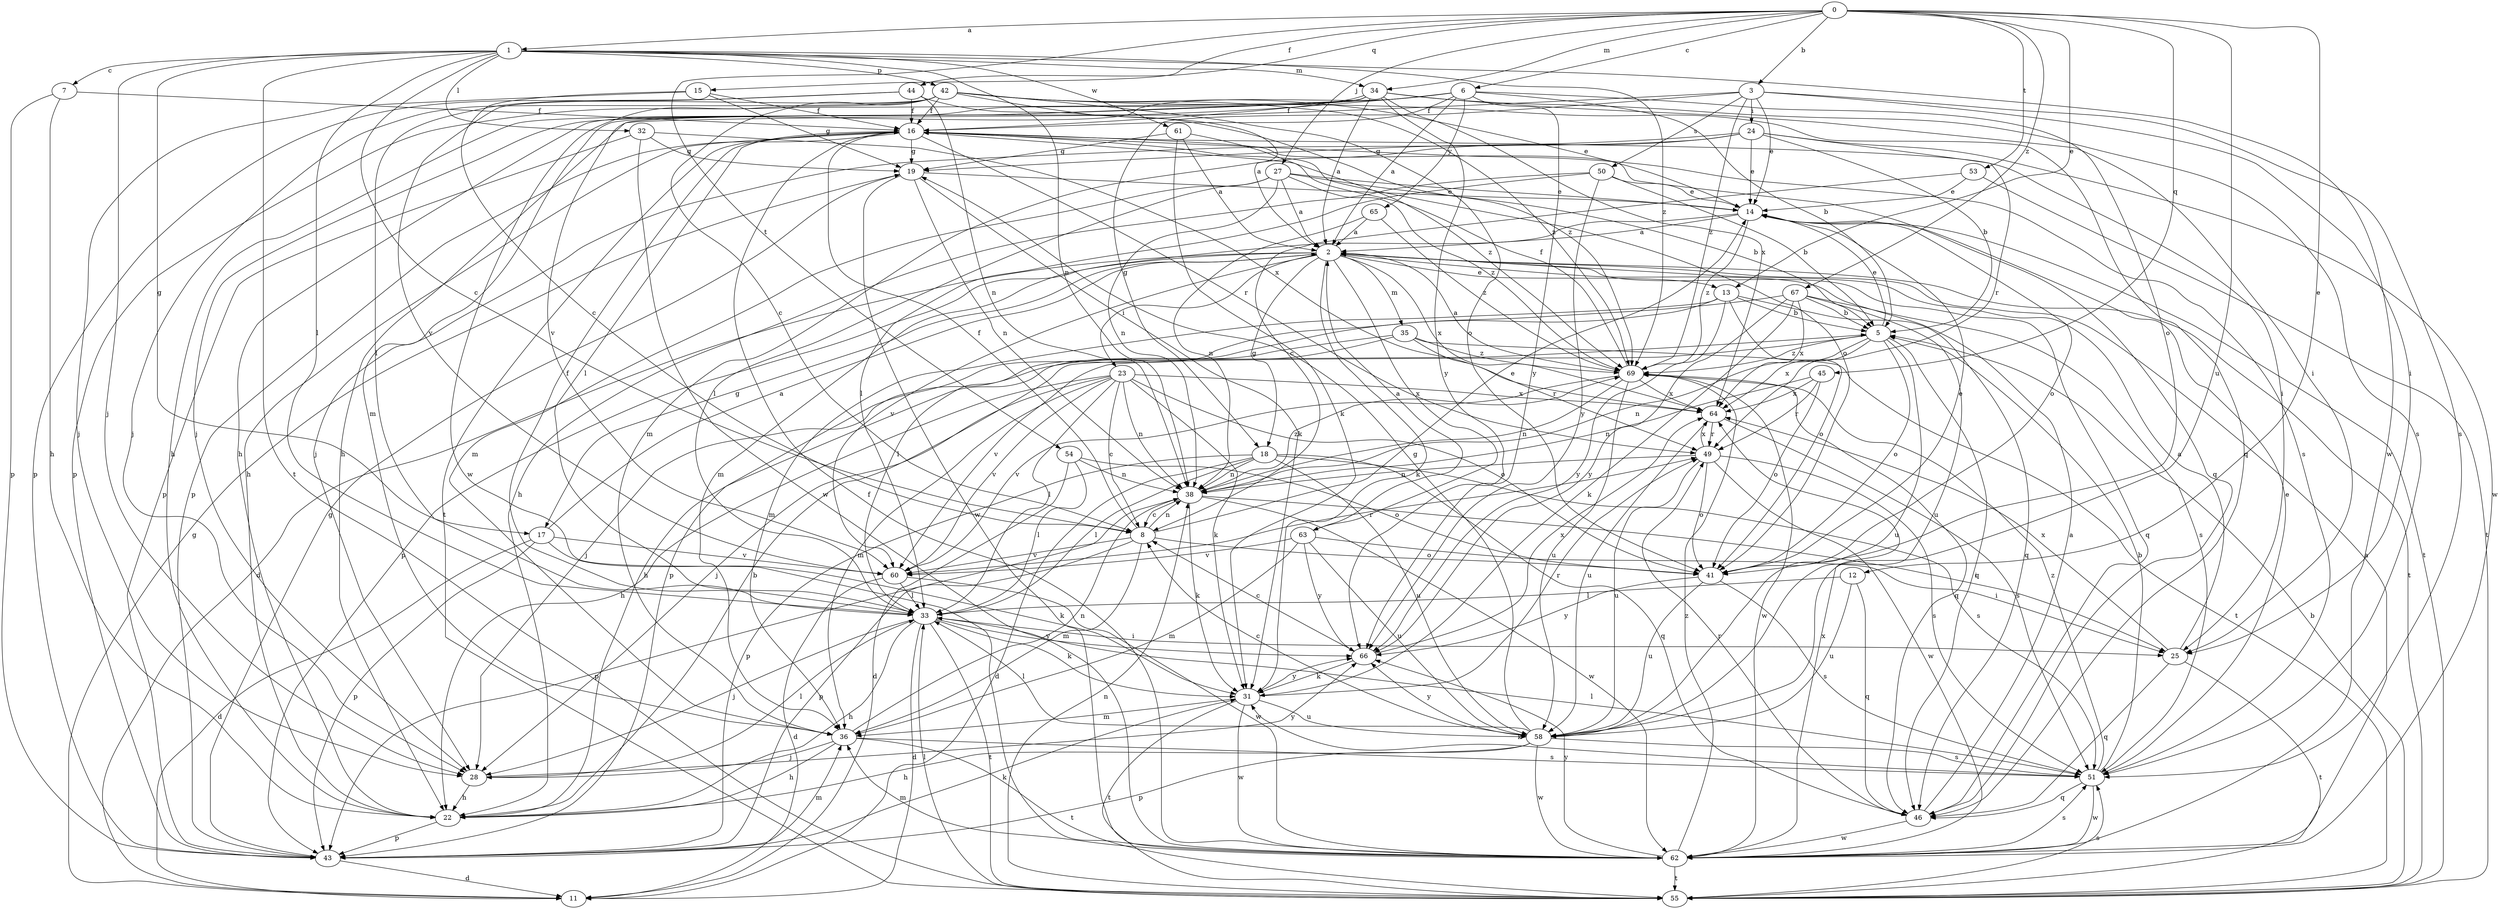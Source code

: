 strict digraph  {
0;
1;
2;
3;
5;
6;
7;
8;
11;
12;
13;
14;
15;
16;
17;
18;
19;
22;
23;
24;
25;
27;
28;
31;
32;
33;
34;
35;
36;
38;
41;
42;
43;
44;
45;
46;
49;
50;
51;
53;
54;
55;
58;
60;
61;
62;
63;
64;
65;
66;
67;
69;
0 -> 1  [label=a];
0 -> 3  [label=b];
0 -> 6  [label=c];
0 -> 12  [label=e];
0 -> 13  [label=e];
0 -> 15  [label=f];
0 -> 27  [label=j];
0 -> 34  [label=m];
0 -> 44  [label=q];
0 -> 45  [label=q];
0 -> 53  [label=t];
0 -> 54  [label=t];
0 -> 58  [label=u];
0 -> 67  [label=z];
1 -> 7  [label=c];
1 -> 8  [label=c];
1 -> 17  [label=g];
1 -> 28  [label=j];
1 -> 32  [label=l];
1 -> 33  [label=l];
1 -> 34  [label=m];
1 -> 38  [label=n];
1 -> 42  [label=p];
1 -> 55  [label=t];
1 -> 61  [label=w];
1 -> 62  [label=w];
1 -> 69  [label=z];
2 -> 11  [label=d];
2 -> 13  [label=e];
2 -> 17  [label=g];
2 -> 18  [label=g];
2 -> 23  [label=i];
2 -> 31  [label=k];
2 -> 35  [label=m];
2 -> 43  [label=p];
2 -> 46  [label=q];
2 -> 55  [label=t];
2 -> 60  [label=v];
2 -> 63  [label=x];
2 -> 64  [label=x];
3 -> 14  [label=e];
3 -> 18  [label=g];
3 -> 22  [label=h];
3 -> 24  [label=i];
3 -> 25  [label=i];
3 -> 50  [label=s];
3 -> 51  [label=s];
3 -> 69  [label=z];
5 -> 14  [label=e];
5 -> 38  [label=n];
5 -> 41  [label=o];
5 -> 46  [label=q];
5 -> 58  [label=u];
5 -> 60  [label=v];
5 -> 64  [label=x];
5 -> 69  [label=z];
6 -> 2  [label=a];
6 -> 5  [label=b];
6 -> 16  [label=f];
6 -> 22  [label=h];
6 -> 28  [label=j];
6 -> 36  [label=m];
6 -> 41  [label=o];
6 -> 65  [label=y];
6 -> 66  [label=y];
7 -> 16  [label=f];
7 -> 22  [label=h];
7 -> 43  [label=p];
8 -> 14  [label=e];
8 -> 16  [label=f];
8 -> 36  [label=m];
8 -> 38  [label=n];
8 -> 41  [label=o];
8 -> 43  [label=p];
8 -> 60  [label=v];
11 -> 19  [label=g];
12 -> 33  [label=l];
12 -> 46  [label=q];
12 -> 58  [label=u];
13 -> 5  [label=b];
13 -> 33  [label=l];
13 -> 36  [label=m];
13 -> 41  [label=o];
13 -> 46  [label=q];
13 -> 66  [label=y];
14 -> 2  [label=a];
14 -> 36  [label=m];
14 -> 41  [label=o];
14 -> 55  [label=t];
14 -> 69  [label=z];
15 -> 8  [label=c];
15 -> 16  [label=f];
15 -> 19  [label=g];
15 -> 28  [label=j];
16 -> 19  [label=g];
16 -> 22  [label=h];
16 -> 25  [label=i];
16 -> 33  [label=l];
16 -> 41  [label=o];
16 -> 43  [label=p];
16 -> 46  [label=q];
16 -> 49  [label=r];
16 -> 51  [label=s];
16 -> 55  [label=t];
17 -> 2  [label=a];
17 -> 11  [label=d];
17 -> 31  [label=k];
17 -> 43  [label=p];
17 -> 60  [label=v];
18 -> 11  [label=d];
18 -> 33  [label=l];
18 -> 38  [label=n];
18 -> 43  [label=p];
18 -> 46  [label=q];
18 -> 51  [label=s];
18 -> 58  [label=u];
19 -> 14  [label=e];
19 -> 31  [label=k];
19 -> 38  [label=n];
19 -> 62  [label=w];
22 -> 5  [label=b];
22 -> 43  [label=p];
23 -> 8  [label=c];
23 -> 22  [label=h];
23 -> 28  [label=j];
23 -> 31  [label=k];
23 -> 33  [label=l];
23 -> 36  [label=m];
23 -> 38  [label=n];
23 -> 41  [label=o];
23 -> 60  [label=v];
23 -> 64  [label=x];
24 -> 5  [label=b];
24 -> 14  [label=e];
24 -> 19  [label=g];
24 -> 28  [label=j];
24 -> 36  [label=m];
24 -> 49  [label=r];
24 -> 62  [label=w];
25 -> 2  [label=a];
25 -> 46  [label=q];
25 -> 55  [label=t];
25 -> 64  [label=x];
27 -> 2  [label=a];
27 -> 5  [label=b];
27 -> 14  [label=e];
27 -> 33  [label=l];
27 -> 36  [label=m];
27 -> 38  [label=n];
27 -> 69  [label=z];
28 -> 22  [label=h];
28 -> 33  [label=l];
28 -> 66  [label=y];
31 -> 36  [label=m];
31 -> 49  [label=r];
31 -> 55  [label=t];
31 -> 58  [label=u];
31 -> 62  [label=w];
31 -> 66  [label=y];
32 -> 19  [label=g];
32 -> 43  [label=p];
32 -> 62  [label=w];
32 -> 64  [label=x];
33 -> 11  [label=d];
33 -> 16  [label=f];
33 -> 22  [label=h];
33 -> 25  [label=i];
33 -> 28  [label=j];
33 -> 31  [label=k];
33 -> 55  [label=t];
33 -> 66  [label=y];
34 -> 2  [label=a];
34 -> 16  [label=f];
34 -> 22  [label=h];
34 -> 25  [label=i];
34 -> 43  [label=p];
34 -> 51  [label=s];
34 -> 60  [label=v];
34 -> 64  [label=x];
34 -> 66  [label=y];
35 -> 22  [label=h];
35 -> 28  [label=j];
35 -> 49  [label=r];
35 -> 55  [label=t];
35 -> 69  [label=z];
36 -> 22  [label=h];
36 -> 28  [label=j];
36 -> 38  [label=n];
36 -> 51  [label=s];
36 -> 55  [label=t];
38 -> 8  [label=c];
38 -> 25  [label=i];
38 -> 31  [label=k];
38 -> 43  [label=p];
38 -> 62  [label=w];
38 -> 69  [label=z];
41 -> 14  [label=e];
41 -> 51  [label=s];
41 -> 58  [label=u];
41 -> 66  [label=y];
42 -> 2  [label=a];
42 -> 8  [label=c];
42 -> 14  [label=e];
42 -> 16  [label=f];
42 -> 28  [label=j];
42 -> 41  [label=o];
42 -> 46  [label=q];
42 -> 60  [label=v];
42 -> 62  [label=w];
42 -> 69  [label=z];
43 -> 11  [label=d];
43 -> 19  [label=g];
43 -> 31  [label=k];
43 -> 36  [label=m];
44 -> 16  [label=f];
44 -> 33  [label=l];
44 -> 38  [label=n];
44 -> 43  [label=p];
44 -> 69  [label=z];
45 -> 38  [label=n];
45 -> 41  [label=o];
45 -> 49  [label=r];
45 -> 64  [label=x];
46 -> 2  [label=a];
46 -> 49  [label=r];
46 -> 62  [label=w];
49 -> 38  [label=n];
49 -> 41  [label=o];
49 -> 51  [label=s];
49 -> 58  [label=u];
49 -> 62  [label=w];
49 -> 64  [label=x];
50 -> 5  [label=b];
50 -> 14  [label=e];
50 -> 22  [label=h];
50 -> 33  [label=l];
50 -> 66  [label=y];
51 -> 5  [label=b];
51 -> 14  [label=e];
51 -> 31  [label=k];
51 -> 33  [label=l];
51 -> 46  [label=q];
51 -> 62  [label=w];
51 -> 69  [label=z];
53 -> 8  [label=c];
53 -> 14  [label=e];
53 -> 55  [label=t];
54 -> 11  [label=d];
54 -> 33  [label=l];
54 -> 38  [label=n];
54 -> 41  [label=o];
55 -> 5  [label=b];
55 -> 33  [label=l];
55 -> 38  [label=n];
55 -> 51  [label=s];
58 -> 8  [label=c];
58 -> 19  [label=g];
58 -> 22  [label=h];
58 -> 33  [label=l];
58 -> 43  [label=p];
58 -> 51  [label=s];
58 -> 62  [label=w];
58 -> 66  [label=y];
60 -> 11  [label=d];
60 -> 33  [label=l];
60 -> 49  [label=r];
60 -> 62  [label=w];
61 -> 2  [label=a];
61 -> 19  [label=g];
61 -> 31  [label=k];
61 -> 69  [label=z];
62 -> 2  [label=a];
62 -> 16  [label=f];
62 -> 36  [label=m];
62 -> 51  [label=s];
62 -> 55  [label=t];
62 -> 64  [label=x];
62 -> 66  [label=y];
62 -> 69  [label=z];
63 -> 2  [label=a];
63 -> 25  [label=i];
63 -> 36  [label=m];
63 -> 58  [label=u];
63 -> 60  [label=v];
63 -> 66  [label=y];
64 -> 49  [label=r];
64 -> 51  [label=s];
64 -> 58  [label=u];
65 -> 2  [label=a];
65 -> 38  [label=n];
65 -> 69  [label=z];
66 -> 8  [label=c];
66 -> 31  [label=k];
66 -> 64  [label=x];
67 -> 5  [label=b];
67 -> 31  [label=k];
67 -> 43  [label=p];
67 -> 51  [label=s];
67 -> 58  [label=u];
67 -> 64  [label=x];
67 -> 66  [label=y];
69 -> 2  [label=a];
69 -> 16  [label=f];
69 -> 38  [label=n];
69 -> 46  [label=q];
69 -> 58  [label=u];
69 -> 60  [label=v];
69 -> 62  [label=w];
69 -> 64  [label=x];
}
